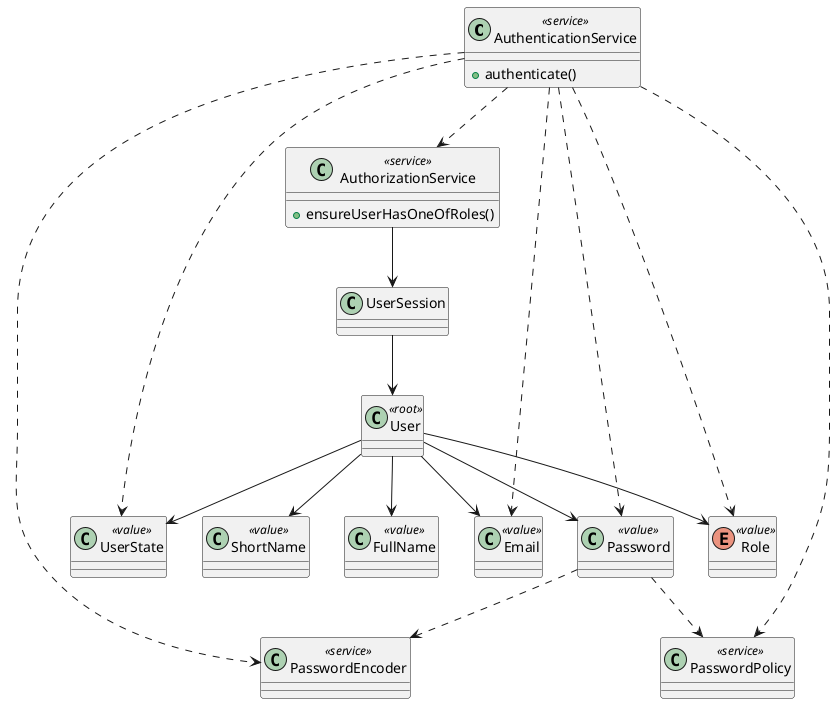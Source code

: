 @startuml


' Services
class AuthenticationService <<service>> {
    + authenticate()
}

class AuthorizationService <<service>> {
    + ensureUserHasOneOfRoles()
}

class PasswordEncoder <<service>> {
}

class PasswordPolicy <<service>> {
}

class UserSession {
}


' User aggregate
class User <<root>> {
}

class UserState <<value>> {
}

class ShortName <<value>> {
}

class FullName <<value>> {
}

class Email <<value>> {
}

class Password <<value>> {
}

enum Role <<value>> {
}



' User value objects
User --> ShortName
User --> FullName
User --> Email
User --> Password
User --> UserState
User --> Role

' What does authentication use?
AuthenticationService ..> AuthorizationService
AuthenticationService ..> Email
AuthenticationService ..> Password
AuthenticationService ..> UserState
AuthenticationService ..> Role
AuthenticationService ..> PasswordPolicy
AuthenticationService ..> PasswordEncoder

' What does authorization have?
AuthorizationService --> UserSession

' What does a user session have?
UserSession --> User

' What does a password use?
' (Since it has business logic rules and can't be directly be persisted)
Password ..> PasswordPolicy
Password ..> PasswordEncoder





@enduml